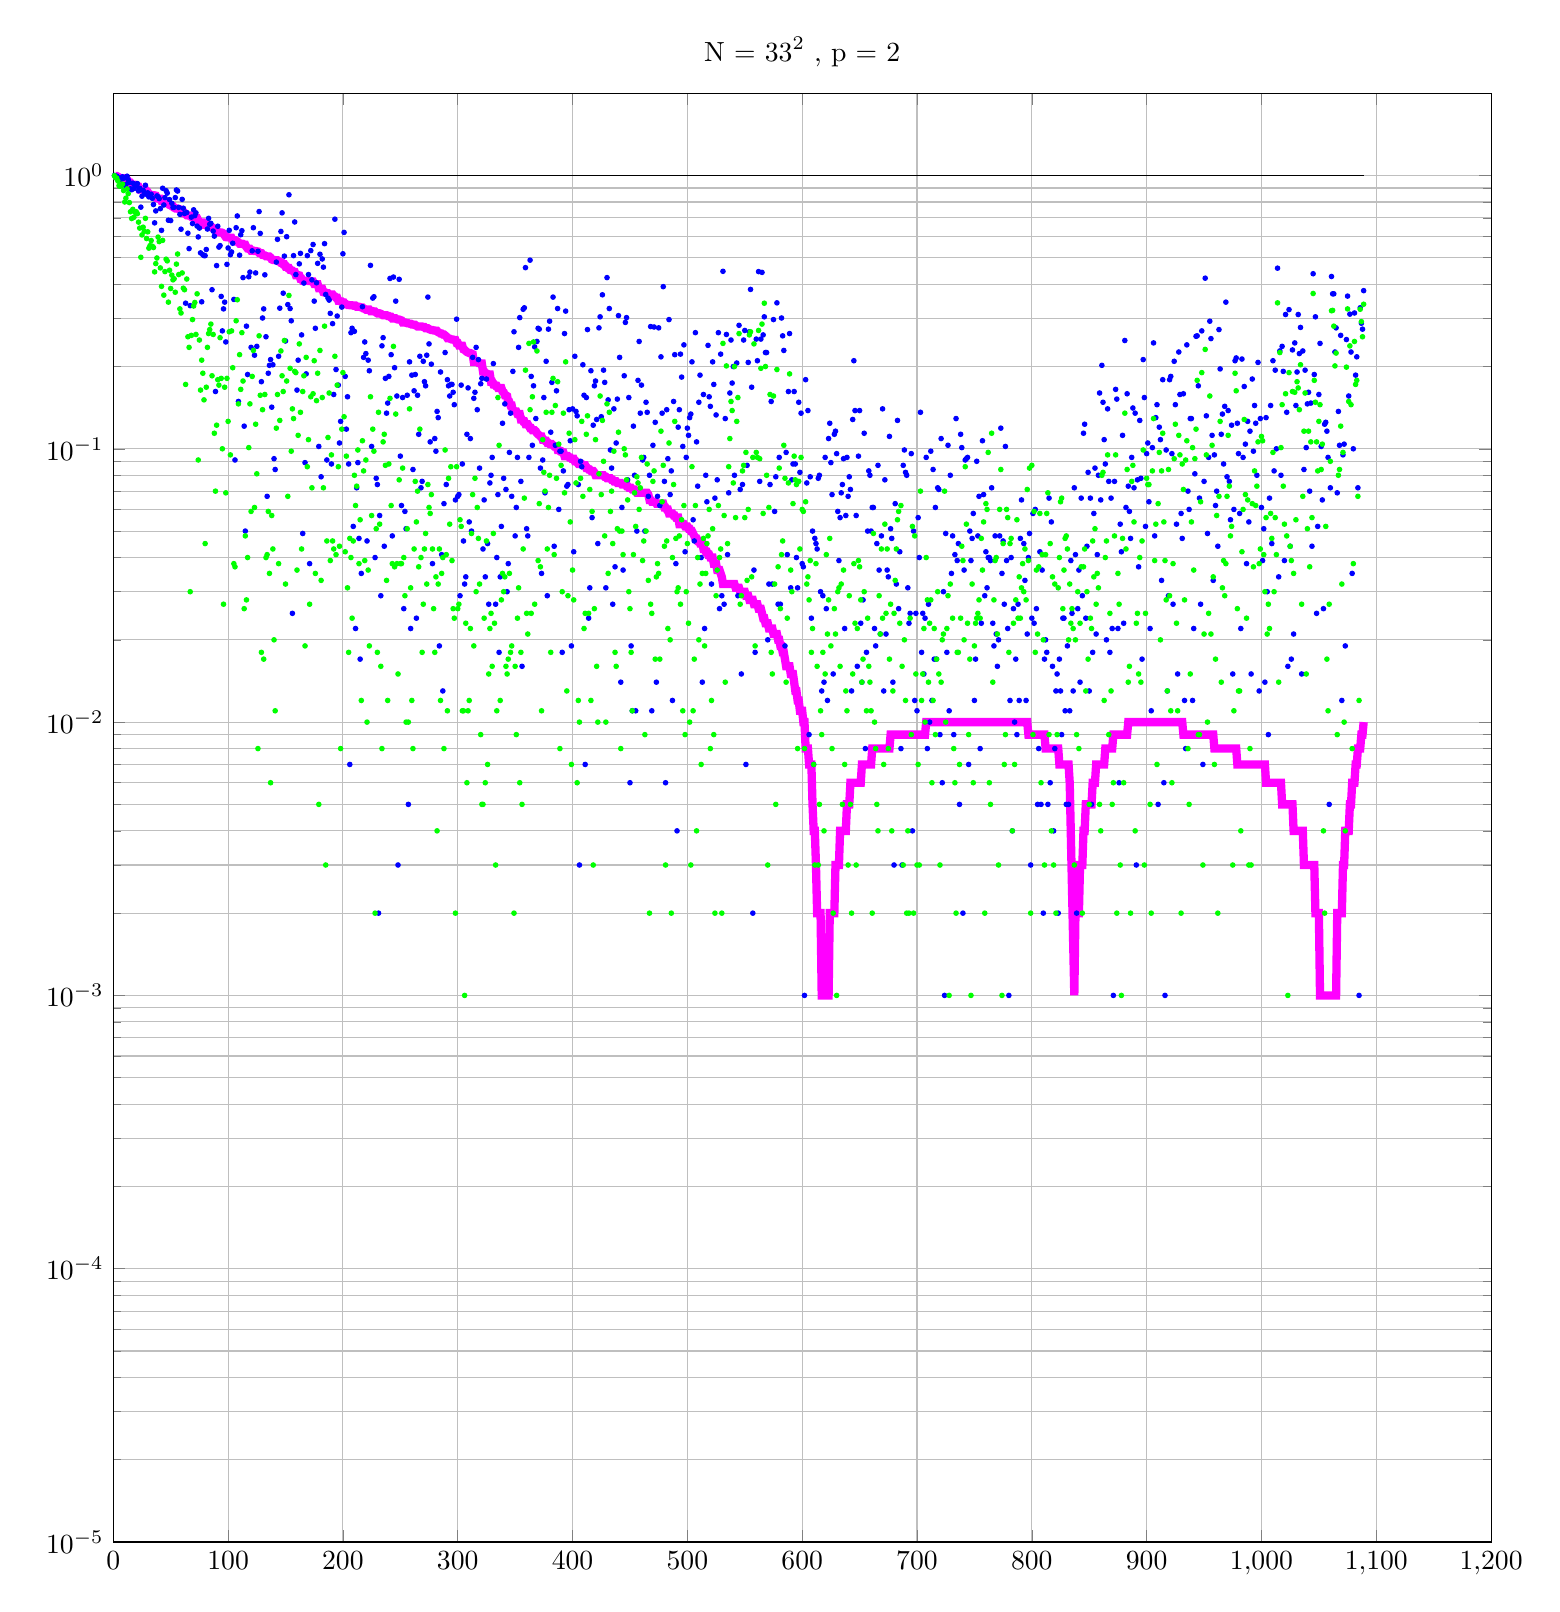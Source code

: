 % This file was created by matlab2tikz v0.3.3.
% Copyright (c) 2008--2013, Nico Schlmer <nico.schloemer@gmail.com>
% All rights reserved.
% 
% The latest updates can be retrieved from
%   http://www.mathworks.com/matlabcentral/fileexchange/22022-matlab2tikz
% where you can also make suggestions and rate matlab2tikz.
% 
% 
% 

% defining custom colors
\definecolor{mycolor1}{rgb}{1,0,1}

\begin{tikzpicture}

\begin{axis}[%
width=6.889in,
height=7.244in,
scale only axis,
xmin=0,
xmax=1200,
xmajorgrids,
ymode=log,
ymin=1e-05,
ymax=2,
yminorticks=true,
ymajorgrids,
yminorgrids,
title={$\text{N = 33}^\text{2}\text{ , p = 2}$}
]
\addplot [
color=black,
solid,
forget plot
]
table[row sep=crcr]{
1 1.0\\
2 1.0\\
3 1.0\\
4 1.0\\
5 1.0\\
6 1.0\\
7 1.0\\
8 1.0\\
9 1.0\\
10 1.0\\
11 1.0\\
12 1.0\\
13 1.0\\
14 1.0\\
15 1.0\\
16 1.0\\
17 1.0\\
18 1.0\\
19 1.0\\
20 1.0\\
21 1.0\\
22 1.0\\
23 1.0\\
24 1.0\\
25 1.0\\
26 1.0\\
27 1.0\\
28 1.0\\
29 1.0\\
30 1.0\\
31 1.0\\
32 1.0\\
33 1.0\\
34 1.0\\
35 1.0\\
36 1.0\\
37 1.0\\
38 1.0\\
39 1.0\\
40 1.0\\
41 1.0\\
42 1.0\\
43 1.0\\
44 1.0\\
45 1.0\\
46 1.0\\
47 1.0\\
48 1.0\\
49 1.0\\
50 1.0\\
51 1.0\\
52 1.0\\
53 1.0\\
54 1.0\\
55 1.0\\
56 1.0\\
57 1.0\\
58 1.0\\
59 1.0\\
60 1.0\\
61 1.0\\
62 1.0\\
63 1.0\\
64 1.0\\
65 1.0\\
66 1.0\\
67 1.0\\
68 1.0\\
69 1\\
70 1.0\\
71 1.0\\
72 1.0\\
73 1.0\\
74 1.0\\
75 1.0\\
76 1.0\\
77 1.0\\
78 1.0\\
79 1.0\\
80 1.0\\
81 1.0\\
82 1.0\\
83 1.0\\
84 1.0\\
85 1.0\\
86 1.0\\
87 1.0\\
88 1.0\\
89 1.0\\
90 1.0\\
91 1.0\\
92 1.0\\
93 1.0\\
94 1\\
95 1.0\\
96 1.0\\
97 1.0\\
98 1\\
99 1.0\\
100 1.0\\
101 1.0\\
102 1.0\\
103 1.0\\
104 1.0\\
105 1.0\\
106 1\\
107 1.0\\
108 1.0\\
109 1.0\\
110 1.0\\
111 1.0\\
112 1.0\\
113 1.0\\
114 1.0\\
115 1.0\\
116 1\\
117 1.0\\
118 1.0\\
119 1.0\\
120 1.0\\
121 1.0\\
122 1.0\\
123 1.0\\
124 1.0\\
125 1.0\\
126 1.0\\
127 1.0\\
128 1.0\\
129 1.0\\
130 1\\
131 1.0\\
132 1.0\\
133 1.0\\
134 1.0\\
135 1.0\\
136 1.0\\
137 1.0\\
138 1.0\\
139 1.0\\
140 1.0\\
141 1.0\\
142 1.0\\
143 1.0\\
144 1.0\\
145 1.0\\
146 1.0\\
147 1.0\\
148 1.0\\
149 1.0\\
150 1.0\\
151 1.0\\
152 1.0\\
153 1.0\\
154 1.0\\
155 1.0\\
156 1.0\\
157 1\\
158 1\\
159 1.0\\
160 1.0\\
161 1\\
162 1.0\\
163 1.0\\
164 1.0\\
165 1\\
166 1.0\\
167 1.0\\
168 1.0\\
169 1.0\\
170 1.0\\
171 1.0\\
172 1.0\\
173 1.0\\
174 1.0\\
175 1.0\\
176 1.0\\
177 1.0\\
178 1.0\\
179 1.0\\
180 1.0\\
181 1.0\\
182 1.0\\
183 1.0\\
184 1.0\\
185 1\\
186 1.0\\
187 1.0\\
188 1.0\\
189 1.0\\
190 1.0\\
191 1.0\\
192 1.0\\
193 1.0\\
194 1\\
195 1.0\\
196 1.0\\
197 1\\
198 1\\
199 1.0\\
200 1.0\\
201 1.0\\
202 1.0\\
203 1.0\\
204 1.0\\
205 1.0\\
206 1.0\\
207 1.0\\
208 1.0\\
209 1.0\\
210 1.0\\
211 1.0\\
212 1.0\\
213 1.0\\
214 1\\
215 1.0\\
216 1.0\\
217 1.0\\
218 1.0\\
219 1.0\\
220 1.0\\
221 1.0\\
222 1.0\\
223 1.0\\
224 1.0\\
225 1.0\\
226 1.0\\
227 1.0\\
228 1.0\\
229 1\\
230 1.0\\
231 1.0\\
232 1.0\\
233 1\\
234 1.0\\
235 1.0\\
236 1.0\\
237 1.0\\
238 1.0\\
239 1.0\\
240 1.0\\
241 1.0\\
242 1.0\\
243 1.0\\
244 1.0\\
245 1.0\\
246 1.0\\
247 1.0\\
248 1\\
249 1\\
250 1.0\\
251 1\\
252 1.0\\
253 1.0\\
254 1\\
255 1.0\\
256 1.0\\
257 1.0\\
258 1.0\\
259 1.0\\
260 1.0\\
261 1.0\\
262 1.0\\
263 1\\
264 1.0\\
265 1.0\\
266 1.0\\
267 1.0\\
268 1.0\\
269 1.0\\
270 1.0\\
271 1.0\\
272 1.0\\
273 1.0\\
274 1.0\\
275 1.0\\
276 1.0\\
277 1.0\\
278 1.0\\
279 1.0\\
280 1.0\\
281 1.0\\
282 1.0\\
283 1.0\\
284 1.0\\
285 1\\
286 1.0\\
287 1.0\\
288 1.0\\
289 1.0\\
290 1.0\\
291 1.0\\
292 1.0\\
293 1.0\\
294 1.0\\
295 1.0\\
296 1.0\\
297 1\\
298 1.0\\
299 1.0\\
300 1.0\\
301 1.0\\
302 1.0\\
303 1.0\\
304 1.0\\
305 1.0\\
306 1.0\\
307 1.0\\
308 1.0\\
309 1.0\\
310 1.0\\
311 1.0\\
312 1.0\\
313 1.0\\
314 1.0\\
315 1.0\\
316 1.0\\
317 1.0\\
318 1.0\\
319 1.0\\
320 1.0\\
321 1.0\\
322 1.0\\
323 1.0\\
324 1\\
325 1.0\\
326 1.0\\
327 1.0\\
328 1.0\\
329 1.0\\
330 1.0\\
331 1.0\\
332 1\\
333 1.0\\
334 1\\
335 1.0\\
336 1.0\\
337 1.0\\
338 1.0\\
339 1.0\\
340 1.0\\
341 1.0\\
342 1.0\\
343 1.0\\
344 1.0\\
345 1.0\\
346 1.0\\
347 1.0\\
348 1.0\\
349 1.0\\
350 1.0\\
351 1.0\\
352 1.0\\
353 1.0\\
354 1.0\\
355 1.0\\
356 1.0\\
357 1\\
358 1.0\\
359 1.0\\
360 1.0\\
361 1.0\\
362 1.0\\
363 1.0\\
364 1.0\\
365 1.0\\
366 1.0\\
367 1.0\\
368 1.0\\
369 1.0\\
370 1.0\\
371 1.0\\
372 1.0\\
373 1.0\\
374 1.0\\
375 1.0\\
376 1.0\\
377 1.0\\
378 1.0\\
379 1.0\\
380 1.0\\
381 1.0\\
382 1.0\\
383 1.0\\
384 1.0\\
385 1.0\\
386 1.0\\
387 1.0\\
388 1.0\\
389 1.0\\
390 1.0\\
391 1.0\\
392 1.0\\
393 1.0\\
394 1.0\\
395 1.0\\
396 1.0\\
397 1.0\\
398 1.0\\
399 1\\
400 1.0\\
401 1.0\\
402 1.0\\
403 1.0\\
404 1.0\\
405 1\\
406 1.0\\
407 1.0\\
408 1.0\\
409 1.0\\
410 1.0\\
411 1.0\\
412 1.0\\
413 1.0\\
414 1.0\\
415 1.0\\
416 1.0\\
417 1.0\\
418 1.0\\
419 1.0\\
420 1.0\\
421 1.0\\
422 1.0\\
423 1.0\\
424 1.0\\
425 1.0\\
426 1.0\\
427 1.0\\
428 1.0\\
429 1.0\\
430 1.0\\
431 1.0\\
432 1.0\\
433 1.0\\
434 1.0\\
435 1.0\\
436 1.0\\
437 1.0\\
438 1.0\\
439 1.0\\
440 1.0\\
441 1.0\\
442 1.0\\
443 1.0\\
444 1.0\\
445 1.0\\
446 1.0\\
447 1.0\\
448 1.0\\
449 1.0\\
450 1.0\\
451 1.0\\
452 1.0\\
453 1.0\\
454 1.0\\
455 1.0\\
456 1\\
457 1.0\\
458 1\\
459 1.0\\
460 1.0\\
461 1.0\\
462 1.0\\
463 1.0\\
464 1.0\\
465 1.0\\
466 1.0\\
467 1\\
468 1.0\\
469 1.0\\
470 1.0\\
471 1.0\\
472 1.0\\
473 1.0\\
474 1.0\\
475 1.0\\
476 1.0\\
477 1.0\\
478 1.0\\
479 1.0\\
480 1.0\\
481 1.0\\
482 1.0\\
483 1\\
484 1.0\\
485 1.0\\
486 1.0\\
487 1.0\\
488 1.0\\
489 1\\
490 1.0\\
491 1.0\\
492 1.0\\
493 1.0\\
494 1.0\\
495 1.0\\
496 1.0\\
497 1.0\\
498 1.0\\
499 1.0\\
500 1.0\\
501 1.0\\
502 1.0\\
503 1.0\\
504 1.0\\
505 1.0\\
506 1.0\\
507 1.0\\
508 1.0\\
509 1.0\\
510 1.0\\
511 1\\
512 1.0\\
513 1.0\\
514 1.0\\
515 1.0\\
516 1\\
517 1.0\\
518 1.0\\
519 1.0\\
520 1.0\\
521 1.0\\
522 1.0\\
523 1.0\\
524 1\\
525 1.0\\
526 1.0\\
527 1.0\\
528 1.0\\
529 1.0\\
530 1\\
531 1.0\\
532 1.0\\
533 1.0\\
534 1.0\\
535 1.0\\
536 1.0\\
537 1.0\\
538 1.0\\
539 1.0\\
540 1\\
541 1.0\\
542 1.0\\
543 1.0\\
544 1.0\\
545 1.0\\
546 1\\
547 1.0\\
548 1\\
549 1.0\\
550 1.0\\
551 1.0\\
552 1.0\\
553 1.0\\
554 1.0\\
555 1.0\\
556 1.0\\
557 1.0\\
558 1.0\\
559 1.0\\
560 1.0\\
561 1\\
562 1.0\\
563 1.0\\
564 1.0\\
565 1.0\\
566 1.0\\
567 1.0\\
568 1.0\\
569 1.0\\
570 1.0\\
571 1.0\\
572 1.0\\
573 1.0\\
574 1.0\\
575 1.0\\
576 1.0\\
577 1.0\\
578 1.0\\
579 1.0\\
580 1.0\\
581 1.0\\
582 1.0\\
583 1.0\\
584 1.0\\
585 1.0\\
586 1.0\\
587 1.0\\
588 1.0\\
589 1.0\\
590 1.0\\
591 1.0\\
592 1\\
593 1.0\\
594 1.0\\
595 1.0\\
596 1.0\\
597 1.0\\
598 1.0\\
599 1.0\\
600 1.0\\
601 1.0\\
602 1.0\\
603 1.0\\
604 1.0\\
605 1.0\\
606 1.0\\
607 1.0\\
608 1\\
609 1.0\\
610 1.0\\
611 1.0\\
612 1.0\\
613 1.0\\
614 1.0\\
615 1.0\\
616 1.0\\
617 1.0\\
618 1.0\\
619 1.0\\
620 1.0\\
621 1.0\\
622 1.0\\
623 1.0\\
624 1.0\\
625 1.0\\
626 1\\
627 1.0\\
628 1.0\\
629 1.0\\
630 1.0\\
631 1.0\\
632 1.0\\
633 1.0\\
634 1.0\\
635 1.0\\
636 1.0\\
637 1.0\\
638 1.0\\
639 1.0\\
640 1.0\\
641 1.0\\
642 1.0\\
643 1.0\\
644 1.0\\
645 1.0\\
646 1.0\\
647 1.0\\
648 1.0\\
649 1.0\\
650 1\\
651 1.0\\
652 1.0\\
653 1.0\\
654 1.0\\
655 1.0\\
656 1.0\\
657 1.0\\
658 1.0\\
659 1.0\\
660 1.0\\
661 1.0\\
662 1.0\\
663 1.0\\
664 1.0\\
665 1.0\\
666 1.0\\
667 1.0\\
668 1.0\\
669 1\\
670 1.0\\
671 1\\
672 1.0\\
673 1.0\\
674 1.0\\
675 1.0\\
676 1.0\\
677 1.0\\
678 1.0\\
679 1.0\\
680 1.0\\
681 1.0\\
682 1\\
683 1.0\\
684 1.0\\
685 1.0\\
686 1.0\\
687 1.0\\
688 1.0\\
689 1.0\\
690 1.0\\
691 1.0\\
692 1.0\\
693 1.0\\
694 1.0\\
695 1\\
696 1.0\\
697 1.0\\
698 1.0\\
699 1.0\\
700 1\\
701 1.0\\
702 1.0\\
703 1.0\\
704 1.0\\
705 1\\
706 1.0\\
707 1.0\\
708 1.0\\
709 1.0\\
710 1.0\\
711 1.0\\
712 1\\
713 1.0\\
714 1.0\\
715 1.0\\
716 1.0\\
717 1.0\\
718 1.0\\
719 1.0\\
720 1.0\\
721 1.0\\
722 1.0\\
723 1.0\\
724 1.0\\
725 1.0\\
726 1.0\\
727 1.0\\
728 1.0\\
729 1.0\\
730 1.0\\
731 1.0\\
732 1.0\\
733 1.0\\
734 1.0\\
735 1\\
736 1.0\\
737 1.0\\
738 1.0\\
739 1.0\\
740 1.0\\
741 1.0\\
742 1\\
743 1.0\\
744 1.0\\
745 1.0\\
746 1.0\\
747 1.0\\
748 1.0\\
749 1.0\\
750 1.0\\
751 1.0\\
752 1\\
753 1.0\\
754 1.0\\
755 1\\
756 1\\
757 1.0\\
758 1\\
759 1.0\\
760 1.0\\
761 1.0\\
762 1.0\\
763 1.0\\
764 1.0\\
765 1.0\\
766 1.0\\
767 1.0\\
768 1.0\\
769 1.0\\
770 1.0\\
771 1.0\\
772 1.0\\
773 1.0\\
774 1.0\\
775 1.0\\
776 1\\
777 1.0\\
778 1.0\\
779 1.0\\
780 1.0\\
781 1.0\\
782 1.0\\
783 1.0\\
784 1.0\\
785 1.0\\
786 1.0\\
787 1.0\\
788 1.0\\
789 1.0\\
790 1.0\\
791 1.0\\
792 1.0\\
793 1\\
794 1.0\\
795 1.0\\
796 1.0\\
797 1.0\\
798 1.0\\
799 1.0\\
800 1.0\\
801 1.0\\
802 1.0\\
803 1.0\\
804 1.0\\
805 1.0\\
806 1.0\\
807 1.0\\
808 1.0\\
809 1.0\\
810 1.0\\
811 1.0\\
812 1.0\\
813 1.0\\
814 1\\
815 1.0\\
816 1.0\\
817 1.0\\
818 1.0\\
819 1.0\\
820 1\\
821 1.0\\
822 1.0\\
823 1.0\\
824 1.0\\
825 1.0\\
826 1.0\\
827 1.0\\
828 1.0\\
829 1.0\\
830 1.0\\
831 1.0\\
832 1.0\\
833 1.0\\
834 1.0\\
835 1.0\\
836 1.0\\
837 1.0\\
838 1.0\\
839 1.0\\
840 1.0\\
841 1.0\\
842 1.0\\
843 1.0\\
844 1.0\\
845 1.0\\
846 1.0\\
847 1.0\\
848 1.0\\
849 1.0\\
850 1.0\\
851 1\\
852 1.0\\
853 1.0\\
854 1.0\\
855 1.0\\
856 1.0\\
857 1.0\\
858 1.0\\
859 1\\
860 1.0\\
861 1.0\\
862 1.0\\
863 1.0\\
864 1.0\\
865 1.0\\
866 1.0\\
867 1.0\\
868 1.0\\
869 1.0\\
870 1.0\\
871 1.0\\
872 1.0\\
873 1.0\\
874 1.0\\
875 1.0\\
876 1.0\\
877 1.0\\
878 1.0\\
879 1.0\\
880 1.0\\
881 1.0\\
882 1.0\\
883 1.0\\
884 1.0\\
885 1.0\\
886 1.0\\
887 1.0\\
888 1.0\\
889 1.0\\
890 1.0\\
891 1.0\\
892 1.0\\
893 1.0\\
894 1.0\\
895 1.0\\
896 1.0\\
897 1.0\\
898 1.0\\
899 1.0\\
900 1\\
901 1.0\\
902 1.0\\
903 1.0\\
904 1.0\\
905 1.0\\
906 1.0\\
907 1\\
908 1.0\\
909 1.0\\
910 1.0\\
911 1.0\\
912 1.0\\
913 1.0\\
914 1.0\\
915 1.0\\
916 1.0\\
917 1\\
918 1.0\\
919 1.0\\
920 1.0\\
921 1\\
922 1.0\\
923 1.0\\
924 1.0\\
925 1.0\\
926 1.0\\
927 1.0\\
928 1.0\\
929 1.0\\
930 1.0\\
931 1\\
932 1.0\\
933 1.0\\
934 1.0\\
935 1.0\\
936 1.0\\
937 1.0\\
938 1.0\\
939 1.0\\
940 1.0\\
941 1.0\\
942 1.0\\
943 1.0\\
944 1.0\\
945 1.0\\
946 1.0\\
947 1.0\\
948 1.0\\
949 1\\
950 1.0\\
951 1.0\\
952 1.0\\
953 1.0\\
954 1\\
955 1.0\\
956 1.0\\
957 1.0\\
958 1.0\\
959 1.0\\
960 1.0\\
961 1.0\\
962 1.0\\
963 1.0\\
964 1.0\\
965 1.0\\
966 1.0\\
967 1.0\\
968 1.0\\
969 1.0\\
970 1.0\\
971 1.0\\
972 1.0\\
973 1.0\\
974 1.0\\
975 1.0\\
976 1.0\\
977 1.0\\
978 1.0\\
979 1.0\\
980 1.0\\
981 1.0\\
982 1.0\\
983 1.0\\
984 1.0\\
985 1.0\\
986 1.0\\
987 1.0\\
988 1.0\\
989 1.0\\
990 1.0\\
991 1.0\\
992 1.0\\
993 1\\
994 1.0\\
995 1.0\\
996 1\\
997 1.0\\
998 1.0\\
999 1.0\\
1000 1.0\\
1001 1.0\\
1002 1.0\\
1003 1.0\\
1004 1.0\\
1005 1.0\\
1006 1.0\\
1007 1.0\\
1008 1.0\\
1009 1.0\\
1010 1.0\\
1011 1.0\\
1012 1.0\\
1013 1.0\\
1014 1\\
1015 1.0\\
1016 1.0\\
1017 1.0\\
1018 1.0\\
1019 1.0\\
1020 1.0\\
1021 1.0\\
1022 1.0\\
1023 1.0\\
1024 1.0\\
1025 1.0\\
1026 1.0\\
1027 1.0\\
1028 1.0\\
1029 1.0\\
1030 1.0\\
1031 1\\
1032 1.0\\
1033 1.0\\
1034 1.0\\
1035 1.0\\
1036 1.0\\
1037 1.0\\
1038 1.0\\
1039 1.0\\
1040 1\\
1041 1.0\\
1042 1.0\\
1043 1.0\\
1044 1.0\\
1045 1.0\\
1046 1.0\\
1047 1.0\\
1048 1.0\\
1049 1.0\\
1050 1.0\\
1051 1.0\\
1052 1.0\\
1053 1.0\\
1054 1.0\\
1055 1.0\\
1056 1.0\\
1057 1.0\\
1058 1.0\\
1059 1.0\\
1060 1.0\\
1061 1.0\\
1062 1.0\\
1063 1.0\\
1064 1.0\\
1065 1.0\\
1066 1.0\\
1067 1\\
1068 1.0\\
1069 1.0\\
1070 1.0\\
1071 1.0\\
1072 1.0\\
1073 1.0\\
1074 1.0\\
1075 1.0\\
1076 1.0\\
1077 1.0\\
1078 1.0\\
1079 1.0\\
1080 1.0\\
1081 1.0\\
1082 1.0\\
1083 1.0\\
1084 1.0\\
1085 1.0\\
1086 1.0\\
1087 1.0\\
1088 1.0\\
1089 1.0\\
};
\addplot [
color=blue,
mark size=0.8pt,
only marks,
mark=*,
mark options={solid},
forget plot
]
table[row sep=crcr]{
1 1.0\\
2 0.996\\
3 0.993\\
4 0.984\\
5 0.972\\
6 0.97\\
7 0.972\\
8 0.989\\
9 0.977\\
10 0.922\\
11 0.927\\
12 0.994\\
13 0.965\\
14 0.943\\
15 0.894\\
16 0.887\\
17 0.937\\
18 0.896\\
19 0.928\\
20 0.917\\
21 0.934\\
22 0.879\\
23 0.898\\
24 0.766\\
25 0.84\\
26 0.883\\
27 0.867\\
28 0.921\\
29 0.853\\
30 0.864\\
31 0.835\\
32 0.847\\
33 0.854\\
34 0.825\\
35 0.783\\
36 0.671\\
37 0.742\\
38 0.842\\
39 0.836\\
40 0.823\\
41 0.756\\
42 0.63\\
43 0.898\\
44 0.78\\
45 0.83\\
46 0.88\\
47 0.862\\
48 0.686\\
49 0.816\\
50 0.684\\
51 0.791\\
52 0.764\\
53 0.765\\
54 0.83\\
55 0.885\\
56 0.877\\
57 0.764\\
58 0.721\\
59 0.636\\
60 0.818\\
61 0.759\\
62 0.726\\
63 0.341\\
64 0.732\\
65 0.615\\
66 0.54\\
67 0.334\\
68 0.704\\
69 0.667\\
70 0.749\\
71 0.713\\
72 0.73\\
73 0.653\\
74 0.596\\
75 0.642\\
76 0.521\\
77 0.345\\
78 0.513\\
79 0.509\\
80 0.509\\
81 0.536\\
82 0.637\\
83 0.697\\
84 0.663\\
85 0.668\\
86 0.382\\
87 0.626\\
88 0.6\\
89 0.162\\
90 0.468\\
91 0.652\\
92 0.547\\
93 0.554\\
94 0.361\\
95 0.27\\
96 0.325\\
97 0.344\\
98 0.246\\
99 0.473\\
100 0.543\\
101 0.63\\
102 0.513\\
103 0.525\\
104 0.565\\
105 0.352\\
106 0.091\\
107 0.644\\
108 0.711\\
109 0.149\\
110 0.511\\
111 0.607\\
112 0.628\\
113 0.423\\
114 0.121\\
115 0.05\\
116 0.281\\
117 0.187\\
118 0.426\\
119 0.443\\
120 0.235\\
121 0.53\\
122 0.644\\
123 0.22\\
124 0.44\\
125 0.237\\
126 0.528\\
127 0.738\\
128 0.614\\
129 0.176\\
130 0.301\\
131 0.325\\
132 0.433\\
133 0.257\\
134 0.067\\
135 0.189\\
136 0.202\\
137 0.212\\
138 0.142\\
139 0.203\\
140 0.092\\
141 0.084\\
142 0.482\\
143 0.584\\
144 0.218\\
145 0.327\\
146 0.624\\
147 0.73\\
148 0.371\\
149 0.507\\
150 0.248\\
151 0.597\\
152 0.337\\
153 0.85\\
154 0.326\\
155 0.294\\
156 0.025\\
157 0.509\\
158 0.676\\
159 0.434\\
160 0.164\\
161 0.211\\
162 0.475\\
163 0.519\\
164 0.261\\
165 0.049\\
166 0.404\\
167 0.089\\
168 0.188\\
169 0.509\\
170 0.434\\
171 0.038\\
172 0.531\\
173 0.415\\
174 0.559\\
175 0.347\\
176 0.276\\
177 0.405\\
178 0.477\\
179 0.102\\
180 0.515\\
181 0.079\\
182 0.495\\
183 0.462\\
184 0.563\\
185 0.367\\
186 0.091\\
187 0.356\\
188 0.35\\
189 0.313\\
190 0.088\\
191 0.287\\
192 0.158\\
193 0.692\\
194 0.195\\
195 0.306\\
196 0.171\\
197 0.105\\
198 0.126\\
199 0.33\\
200 0.517\\
201 0.619\\
202 0.184\\
203 0.118\\
204 0.155\\
205 0.088\\
206 0.007\\
207 0.266\\
208 0.276\\
209 0.052\\
210 0.269\\
211 0.022\\
212 0.072\\
213 0.089\\
214 0.047\\
215 0.017\\
216 0.035\\
217 0.331\\
218 0.216\\
219 0.246\\
220 0.223\\
221 0.046\\
222 0.211\\
223 0.193\\
224 0.469\\
225 0.102\\
226 0.356\\
227 0.36\\
228 0.04\\
229 0.078\\
230 0.074\\
231 0.002\\
232 0.057\\
233 0.029\\
234 0.238\\
235 0.255\\
236 0.044\\
237 0.181\\
238 0.135\\
239 0.147\\
240 0.184\\
241 0.42\\
242 0.221\\
243 0.048\\
244 0.425\\
245 0.198\\
246 0.347\\
247 0.156\\
248 0.003\\
249 0.417\\
250 0.094\\
251 0.062\\
252 0.154\\
253 0.026\\
254 0.059\\
255 0.051\\
256 0.157\\
257 0.005\\
258 0.208\\
259 0.022\\
260 0.186\\
261 0.084\\
262 0.163\\
263 0.187\\
264 0.024\\
265 0.157\\
266 0.113\\
267 0.218\\
268 0.072\\
269 0.076\\
270 0.209\\
271 0.176\\
272 0.17\\
273 0.22\\
274 0.359\\
275 0.242\\
276 0.106\\
277 0.204\\
278 0.038\\
279 0.0\\
280 0.109\\
281 0.098\\
282 0.137\\
283 0.13\\
284 0.019\\
285 0.191\\
286 0.041\\
287 0.013\\
288 0.063\\
289 0.225\\
290 0.074\\
291 0.179\\
292 0.17\\
293 0.156\\
294 0.172\\
295 0.172\\
296 0.161\\
297 0.145\\
298 0.065\\
299 0.298\\
300 0.067\\
301 0.068\\
302 0.029\\
303 0.171\\
304 0.088\\
305 0.046\\
306 0.032\\
307 0.034\\
308 0.113\\
309 0.167\\
310 0.054\\
311 0.109\\
312 0.05\\
313 0.216\\
314 0.153\\
315 0.161\\
316 0.235\\
317 0.139\\
318 0.212\\
319 0.085\\
320 0.173\\
321 0.181\\
322 0.043\\
323 0.065\\
324 0.034\\
325 0.18\\
326 0.045\\
327 0.027\\
328 0.075\\
329 0.08\\
330 0.093\\
331 0.205\\
332 0.0\\
333 0.027\\
334 0.04\\
335 0.068\\
336 0.018\\
337 0.034\\
338 0.052\\
339 0.124\\
340 0.078\\
341 0.146\\
342 0.071\\
343 0.03\\
344 0.038\\
345 0.097\\
346 0.135\\
347 0.067\\
348 0.192\\
349 0.268\\
350 0.048\\
351 0.061\\
352 0.093\\
353 0.235\\
354 0.302\\
355 0.076\\
356 0.016\\
357 0.324\\
358 0.328\\
359 0.46\\
360 0.051\\
361 0.048\\
362 0.093\\
363 0.49\\
364 0.184\\
365 0.103\\
366 0.17\\
367 0.236\\
368 0.129\\
369 0.247\\
370 0.276\\
371 0.274\\
372 0.085\\
373 0.035\\
374 0.091\\
375 0.154\\
376 0.069\\
377 0.209\\
378 0.029\\
379 0.274\\
380 0.293\\
381 0.115\\
382 0.175\\
383 0.359\\
384 0.044\\
385 0.103\\
386 0.163\\
387 0.326\\
388 0.06\\
389 0.098\\
390 0.098\\
391 0.018\\
392 0.083\\
393 0.264\\
394 0.319\\
395 0.073\\
396 0.074\\
397 0.139\\
398 0.107\\
399 0.019\\
400 0.14\\
401 0.042\\
402 0.218\\
403 0.137\\
404 0.132\\
405 0.074\\
406 0.003\\
407 0.09\\
408 0.086\\
409 0.203\\
410 0.157\\
411 0.007\\
412 0.154\\
413 0.273\\
414 0.024\\
415 0.031\\
416 0.193\\
417 0.056\\
418 0.122\\
419 0.17\\
420 0.177\\
421 0.128\\
422 0.045\\
423 0.277\\
424 0.304\\
425 0.131\\
426 0.366\\
427 0.194\\
428 0.175\\
429 0.031\\
430 0.423\\
431 0.151\\
432 0.326\\
433 0.099\\
434 0.085\\
435 0.027\\
436 0.14\\
437 0.037\\
438 0.105\\
439 0.152\\
440 0.307\\
441 0.216\\
442 0.014\\
443 0.061\\
444 0.036\\
445 0.185\\
446 0.29\\
447 0.302\\
448 0.077\\
449 0.154\\
450 0.006\\
451 0.019\\
452 0.011\\
453 0.121\\
454 0.08\\
455 0.011\\
456 0.05\\
457 0.178\\
458 0.247\\
459 0.135\\
460 0.171\\
461 0.091\\
462 0.093\\
463 0.05\\
464 0.148\\
465 0.136\\
466 0.067\\
467 0.08\\
468 0.28\\
469 0.011\\
470 0.103\\
471 0.279\\
472 0.125\\
473 0.014\\
474 0.067\\
475 0.277\\
476 0.062\\
477 0.217\\
478 0.135\\
479 0.392\\
480 0.076\\
481 0.006\\
482 0.139\\
483 0.092\\
484 0.297\\
485 0.068\\
486 0.083\\
487 0.012\\
488 0.149\\
489 0.221\\
490 0.038\\
491 0.004\\
492 0.12\\
493 0.139\\
494 0.222\\
495 0.183\\
496 0.102\\
497 0.24\\
498 0.042\\
499 0.093\\
500 0.119\\
501 0.112\\
502 0.13\\
503 0.134\\
504 0.208\\
505 0.055\\
506 0.046\\
507 0.266\\
508 0.106\\
509 0.073\\
510 0.148\\
511 0.186\\
512 0.04\\
513 0.014\\
514 0.158\\
515 0.022\\
516 0.08\\
517 0.064\\
518 0.239\\
519 0.155\\
520 0.143\\
521 0.032\\
522 0.208\\
523 0.172\\
524 0.066\\
525 0.133\\
526 0.077\\
527 0.266\\
528 0.026\\
529 0.222\\
530 0.029\\
531 0.446\\
532 0.027\\
533 0.129\\
534 0.262\\
535 0.041\\
536 0.069\\
537 0.16\\
538 0.25\\
539 0.174\\
540 0.2\\
541 0.08\\
542 0.0\\
543 0.206\\
544 0.029\\
545 0.283\\
546 0.071\\
547 0.015\\
548 0.074\\
549 0.25\\
550 0.271\\
551 0.007\\
552 0.087\\
553 0.207\\
554 0.268\\
555 0.383\\
556 0.168\\
557 0.002\\
558 0.036\\
559 0.018\\
560 0.252\\
561 0.21\\
562 0.445\\
563 0.076\\
564 0.252\\
565 0.442\\
566 0.261\\
567 0.304\\
568 0.225\\
569 0.225\\
570 0.02\\
571 0.032\\
572 0.074\\
573 0.149\\
574 0.032\\
575 0.297\\
576 0.059\\
577 0.079\\
578 0.342\\
579 0.027\\
580 0.093\\
581 0.027\\
582 0.301\\
583 0.259\\
584 0.229\\
585 0.019\\
586 0.097\\
587 0.041\\
588 0.162\\
589 0.264\\
590 0.031\\
591 0.077\\
592 0.088\\
593 0.162\\
594 0.088\\
595 0.04\\
596 0.031\\
597 0.148\\
598 0.082\\
599 0.135\\
600 0.038\\
601 0.037\\
602 0.001\\
603 0.179\\
604 0.075\\
605 0.138\\
606 0.009\\
607 0.079\\
608 0.024\\
609 0.05\\
610 0.007\\
611 0.047\\
612 0.045\\
613 0.043\\
614 0.078\\
615 0.08\\
616 0.03\\
617 0.013\\
618 0.029\\
619 0.014\\
620 0.093\\
621 0.026\\
622 0.012\\
623 0.109\\
624 0.124\\
625 0.089\\
626 0.068\\
627 0.015\\
628 0.113\\
629 0.116\\
630 0.096\\
631 0.059\\
632 0.039\\
633 0.056\\
634 0.069\\
635 0.074\\
636 0.092\\
637 0.022\\
638 0.057\\
639 0.093\\
640 0.067\\
641 0.079\\
642 0.071\\
643 0.013\\
644 0.128\\
645 0.21\\
646 0.138\\
647 0.057\\
648 0.016\\
649 0.094\\
650 0.138\\
651 0.023\\
652 0.014\\
653 0.028\\
654 0.114\\
655 0.008\\
656 0.018\\
657 0.05\\
658 0.083\\
659 0.08\\
660 0.05\\
661 0.061\\
662 0.061\\
663 0.022\\
664 0.019\\
665 0.045\\
666 0.087\\
667 0.036\\
668 0.021\\
669 0.048\\
670 0.14\\
671 0.013\\
672 0.077\\
673 0.021\\
674 0.036\\
675 0.034\\
676 0.111\\
677 0.051\\
678 0.047\\
679 0.014\\
680 0.003\\
681 0.063\\
682 0.032\\
683 0.127\\
684 0.026\\
685 0.042\\
686 0.008\\
687 0.003\\
688 0.087\\
689 0.099\\
690 0.082\\
691 0.08\\
692 0.031\\
693 0.023\\
694 0.025\\
695 0.096\\
696 0.004\\
697 0.05\\
698 0.012\\
699 0.025\\
700 0.011\\
701 0.056\\
702 0.04\\
703 0.136\\
704 0.018\\
705 0.025\\
706 0.015\\
707 0.024\\
708 0.093\\
709 0.008\\
710 0.027\\
711 0.01\\
712 0.098\\
713 0.012\\
714 0.084\\
715 0.017\\
716 0.061\\
717 0.017\\
718 0.072\\
719 0.071\\
720 0.009\\
721 0.109\\
722 0.006\\
723 0.03\\
724 0.001\\
725 0.049\\
726 0.018\\
727 0.103\\
728 0.011\\
729 0.08\\
730 0.035\\
731 0.048\\
732 0.009\\
733 0.041\\
734 0.129\\
735 0.039\\
736 0.045\\
737 0.005\\
738 0.113\\
739 0.101\\
740 0.002\\
741 0.036\\
742 0.091\\
743 0.092\\
744 0.093\\
745 0.007\\
746 0.05\\
747 0.039\\
748 0.047\\
749 0.058\\
750 0.012\\
751 0.017\\
752 0.09\\
753 0.048\\
754 0.067\\
755 0.008\\
756 0.023\\
757 0.107\\
758 0.068\\
759 0.029\\
760 0.042\\
761 0.031\\
762 0.04\\
763 0.04\\
764 0.039\\
765 0.072\\
766 0.023\\
767 0.019\\
768 0.048\\
769 0.021\\
770 0.016\\
771 0.02\\
772 0.048\\
773 0.119\\
774 0.035\\
775 0.046\\
776 0.027\\
777 0.102\\
778 0.039\\
779 0.022\\
780 0.001\\
781 0.012\\
782 0.04\\
783 0.004\\
784 0.026\\
785 0.01\\
786 0.017\\
787 0.009\\
788 0.027\\
789 0.012\\
790 0.047\\
791 0.065\\
792 0.0\\
793 0.045\\
794 0.033\\
795 0.012\\
796 0.021\\
797 0.04\\
798 0.049\\
799 0.003\\
800 0.024\\
801 0.058\\
802 0.023\\
803 0.06\\
804 0.026\\
805 0.005\\
806 0.008\\
807 0.042\\
808 0.005\\
809 0.036\\
810 0.002\\
811 0.017\\
812 0.02\\
813 0.018\\
814 0.005\\
815 0.066\\
816 0.006\\
817 0.054\\
818 0.016\\
819 0.004\\
820 0.008\\
821 0.013\\
822 0.015\\
823 0.002\\
824 0.017\\
825 0.013\\
826 0.009\\
827 0.024\\
828 0.024\\
829 0.011\\
830 0.005\\
831 0.019\\
832 0.005\\
833 0.011\\
834 0.039\\
835 0.025\\
836 0.013\\
837 0.072\\
838 0.041\\
839 0.002\\
840 0.026\\
841 0.036\\
842 0.014\\
843 0.066\\
844 0.029\\
845 0.114\\
846 0.123\\
847 0.024\\
848 0.044\\
849 0.082\\
850 0.013\\
851 0.066\\
852 0.005\\
853 0.018\\
854 0.058\\
855 0.085\\
856 0.021\\
857 0.041\\
858 0.08\\
859 0.16\\
860 0.065\\
861 0.202\\
862 0.148\\
863 0.108\\
864 0.088\\
865 0.02\\
866 0.14\\
867 0.076\\
868 0.018\\
869 0.066\\
870 0.022\\
871 0.001\\
872 0.076\\
873 0.165\\
874 0.152\\
875 0.022\\
876 0.006\\
877 0.053\\
878 0.042\\
879 0.112\\
880 0.023\\
881 0.249\\
882 0.061\\
883 0.159\\
884 0.073\\
885 0.059\\
886 0.047\\
887 0.093\\
888 0.141\\
889 0.072\\
890 0.135\\
891 0.003\\
892 0.077\\
893 0.037\\
894 0.127\\
895 0.078\\
896 0.017\\
897 0.212\\
898 0.154\\
899 0.052\\
900 0.096\\
901 0.105\\
902 0.064\\
903 0.022\\
904 0.011\\
905 0.101\\
906 0.244\\
907 0.048\\
908 0.13\\
909 0.145\\
910 0.005\\
911 0.12\\
912 0.108\\
913 0.033\\
914 0.179\\
915 0.006\\
916 0.001\\
917 0.099\\
918 0.013\\
919 0.029\\
920 0.179\\
921 0.184\\
922 0.096\\
923 0.027\\
924 0.209\\
925 0.145\\
926 0.053\\
927 0.015\\
928 0.226\\
929 0.158\\
930 0.058\\
931 0.047\\
932 0.159\\
933 0.012\\
934 0.008\\
935 0.24\\
936 0.07\\
937 0.06\\
938 0.129\\
939 0.129\\
940 0.012\\
941 0.022\\
942 0.081\\
943 0.258\\
944 0.259\\
945 0.17\\
946 0.066\\
947 0.027\\
948 0.27\\
949 0.007\\
950 0.076\\
951 0.421\\
952 0.132\\
953 0.049\\
954 0.093\\
955 0.293\\
956 0.253\\
957 0.112\\
958 0.033\\
959 0.095\\
960 0.062\\
961 0.07\\
962 0.044\\
963 0.273\\
964 0.196\\
965 0.113\\
966 0.134\\
967 0.088\\
968 0.143\\
969 0.344\\
970 0.079\\
971 0.138\\
972 0.076\\
973 0.055\\
974 0.122\\
975 0.015\\
976 0.06\\
977 0.21\\
978 0.215\\
979 0.124\\
980 0.096\\
981 0.058\\
982 0.022\\
983 0.213\\
984 0.093\\
985 0.169\\
986 0.104\\
987 0.038\\
988 0.126\\
989 0.054\\
990 0.116\\
991 0.015\\
992 0.18\\
993 0.098\\
994 0.144\\
995 0.124\\
996 0.08\\
997 0.207\\
998 0.013\\
999 0.129\\
1000 0.061\\
1001 0.039\\
1002 0.051\\
1003 0.014\\
1004 0.13\\
1005 0.03\\
1006 0.009\\
1007 0.066\\
1008 0.144\\
1009 0.045\\
1010 0.21\\
1011 0.083\\
1012 0.194\\
1013 0.1\\
1014 0.458\\
1015 0.034\\
1016 0.228\\
1017 0.08\\
1018 0.237\\
1019 0.192\\
1020 0.039\\
1021 0.31\\
1022 0.136\\
1023 0.016\\
1024 0.323\\
1025 0.044\\
1026 0.017\\
1027 0.23\\
1028 0.021\\
1029 0.244\\
1030 0.144\\
1031 0.191\\
1032 0.31\\
1033 0.223\\
1034 0.278\\
1035 0.015\\
1036 0.228\\
1037 0.084\\
1038 0.194\\
1039 0.101\\
1040 0.146\\
1041 0.161\\
1042 0.07\\
1043 0.147\\
1044 0.044\\
1045 0.437\\
1046 0.187\\
1047 0.304\\
1048 0.025\\
1049 0.052\\
1050 0.158\\
1051 0.243\\
1052 0.102\\
1053 0.065\\
1054 0.026\\
1055 0.123\\
1056 0.125\\
1057 0.116\\
1058 0.093\\
1059 0.005\\
1060 0.072\\
1061 0.427\\
1062 0.369\\
1063 0.369\\
1064 0.226\\
1065 0.277\\
1066 0.069\\
1067 0.137\\
1068 0.103\\
1069 0.26\\
1070 0.012\\
1071 0.095\\
1072 0.104\\
1073 0.019\\
1074 0.251\\
1075 0.362\\
1076 0.156\\
1077 0.311\\
1078 0.226\\
1079 0.035\\
1080 0.1\\
1081 0.314\\
1082 0.186\\
1083 0.217\\
1084 0.072\\
1085 0.001\\
1086 0.328\\
1087 0.288\\
1088 0.274\\
1089 0.379\\
};
\addplot [
color=mycolor1,
solid,
line width=3.0pt,
forget plot
]
table[row sep=crcr]{
1 0.999\\
2 0.995\\
3 0.995\\
4 0.99\\
5 0.98\\
6 0.98\\
7 0.976\\
8 0.976\\
9 0.962\\
10 0.957\\
11 0.957\\
12 0.954\\
13 0.954\\
14 0.94\\
15 0.94\\
16 0.926\\
17 0.925\\
18 0.924\\
19 0.924\\
20 0.918\\
21 0.909\\
22 0.909\\
23 0.888\\
24 0.888\\
25 0.888\\
26 0.887\\
27 0.887\\
28 0.886\\
29 0.87\\
30 0.87\\
31 0.858\\
32 0.851\\
33 0.849\\
34 0.848\\
35 0.846\\
36 0.846\\
37 0.844\\
38 0.825\\
39 0.824\\
40 0.822\\
41 0.822\\
42 0.806\\
43 0.806\\
44 0.806\\
45 0.801\\
46 0.801\\
47 0.798\\
48 0.786\\
49 0.78\\
50 0.778\\
51 0.772\\
52 0.772\\
53 0.762\\
54 0.758\\
55 0.758\\
56 0.756\\
57 0.754\\
58 0.752\\
59 0.745\\
60 0.745\\
61 0.73\\
62 0.73\\
63 0.722\\
64 0.715\\
65 0.714\\
66 0.714\\
67 0.714\\
68 0.706\\
69 0.705\\
70 0.699\\
71 0.699\\
72 0.698\\
73 0.698\\
74 0.685\\
75 0.676\\
76 0.673\\
77 0.673\\
78 0.673\\
79 0.661\\
80 0.661\\
81 0.661\\
82 0.654\\
83 0.654\\
84 0.648\\
85 0.648\\
86 0.647\\
87 0.641\\
88 0.638\\
89 0.631\\
90 0.631\\
91 0.62\\
92 0.62\\
93 0.619\\
94 0.619\\
95 0.617\\
96 0.613\\
97 0.603\\
98 0.595\\
99 0.594\\
100 0.594\\
101 0.593\\
102 0.592\\
103 0.592\\
104 0.581\\
105 0.581\\
106 0.58\\
107 0.574\\
108 0.574\\
109 0.57\\
110 0.563\\
111 0.563\\
112 0.563\\
113 0.562\\
114 0.558\\
115 0.558\\
116 0.547\\
117 0.54\\
118 0.539\\
119 0.539\\
120 0.531\\
121 0.531\\
122 0.531\\
123 0.529\\
124 0.529\\
125 0.528\\
126 0.527\\
127 0.521\\
128 0.521\\
129 0.52\\
130 0.512\\
131 0.511\\
132 0.51\\
133 0.506\\
134 0.506\\
135 0.505\\
136 0.505\\
137 0.501\\
138 0.493\\
139 0.491\\
140 0.491\\
141 0.49\\
142 0.489\\
143 0.489\\
144 0.485\\
145 0.484\\
146 0.479\\
147 0.479\\
148 0.473\\
149 0.473\\
150 0.464\\
151 0.464\\
152 0.459\\
153 0.459\\
154 0.451\\
155 0.45\\
156 0.449\\
157 0.445\\
158 0.444\\
159 0.432\\
160 0.432\\
161 0.432\\
162 0.431\\
163 0.419\\
164 0.419\\
165 0.412\\
166 0.412\\
167 0.412\\
168 0.412\\
169 0.412\\
170 0.411\\
171 0.411\\
172 0.411\\
173 0.409\\
174 0.409\\
175 0.401\\
176 0.401\\
177 0.4\\
178 0.4\\
179 0.387\\
180 0.387\\
181 0.385\\
182 0.385\\
183 0.374\\
184 0.373\\
185 0.373\\
186 0.371\\
187 0.371\\
188 0.367\\
189 0.367\\
190 0.367\\
191 0.367\\
192 0.362\\
193 0.361\\
194 0.357\\
195 0.357\\
196 0.348\\
197 0.348\\
198 0.346\\
199 0.346\\
200 0.343\\
201 0.343\\
202 0.338\\
203 0.338\\
204 0.336\\
205 0.336\\
206 0.335\\
207 0.335\\
208 0.335\\
209 0.334\\
210 0.334\\
211 0.334\\
212 0.331\\
213 0.331\\
214 0.331\\
215 0.33\\
216 0.329\\
217 0.329\\
218 0.326\\
219 0.325\\
220 0.323\\
221 0.323\\
222 0.323\\
223 0.323\\
224 0.319\\
225 0.319\\
226 0.319\\
227 0.318\\
228 0.318\\
229 0.315\\
230 0.313\\
231 0.313\\
232 0.313\\
233 0.312\\
234 0.31\\
235 0.308\\
236 0.308\\
237 0.308\\
238 0.308\\
239 0.306\\
240 0.306\\
241 0.304\\
242 0.304\\
243 0.3\\
244 0.3\\
245 0.3\\
246 0.3\\
247 0.298\\
248 0.297\\
249 0.297\\
250 0.296\\
251 0.295\\
252 0.29\\
253 0.29\\
254 0.29\\
255 0.289\\
256 0.288\\
257 0.288\\
258 0.287\\
259 0.287\\
260 0.285\\
261 0.285\\
262 0.284\\
263 0.284\\
264 0.282\\
265 0.28\\
266 0.28\\
267 0.28\\
268 0.28\\
269 0.28\\
270 0.279\\
271 0.279\\
272 0.276\\
273 0.276\\
274 0.276\\
275 0.274\\
276 0.273\\
277 0.272\\
278 0.272\\
279 0.271\\
280 0.271\\
281 0.27\\
282 0.27\\
283 0.267\\
284 0.266\\
285 0.264\\
286 0.264\\
287 0.262\\
288 0.262\\
289 0.26\\
290 0.258\\
291 0.254\\
292 0.254\\
293 0.253\\
294 0.252\\
295 0.251\\
296 0.251\\
297 0.25\\
298 0.25\\
299 0.244\\
300 0.244\\
301 0.239\\
302 0.239\\
303 0.238\\
304 0.238\\
305 0.231\\
306 0.23\\
307 0.228\\
308 0.226\\
309 0.225\\
310 0.224\\
311 0.224\\
312 0.223\\
313 0.222\\
314 0.208\\
315 0.208\\
316 0.208\\
317 0.208\\
318 0.206\\
319 0.206\\
320 0.205\\
321 0.205\\
322 0.192\\
323 0.192\\
324 0.189\\
325 0.188\\
326 0.188\\
327 0.187\\
328 0.187\\
329 0.176\\
330 0.176\\
331 0.172\\
332 0.172\\
333 0.17\\
334 0.17\\
335 0.167\\
336 0.167\\
337 0.167\\
338 0.167\\
339 0.162\\
340 0.161\\
341 0.157\\
342 0.157\\
343 0.156\\
344 0.148\\
345 0.148\\
346 0.144\\
347 0.144\\
348 0.138\\
349 0.138\\
350 0.137\\
351 0.137\\
352 0.134\\
353 0.134\\
354 0.134\\
355 0.128\\
356 0.128\\
357 0.126\\
358 0.126\\
359 0.123\\
360 0.123\\
361 0.123\\
362 0.121\\
363 0.119\\
364 0.119\\
365 0.117\\
366 0.117\\
367 0.117\\
368 0.116\\
369 0.114\\
370 0.113\\
371 0.112\\
372 0.111\\
373 0.111\\
374 0.108\\
375 0.108\\
376 0.107\\
377 0.107\\
378 0.105\\
379 0.105\\
380 0.104\\
381 0.104\\
382 0.104\\
383 0.103\\
384 0.102\\
385 0.102\\
386 0.102\\
387 0.099\\
388 0.099\\
389 0.098\\
390 0.098\\
391 0.097\\
392 0.097\\
393 0.094\\
394 0.094\\
395 0.094\\
396 0.094\\
397 0.093\\
398 0.093\\
399 0.092\\
400 0.092\\
401 0.092\\
402 0.09\\
403 0.09\\
404 0.089\\
405 0.088\\
406 0.088\\
407 0.088\\
408 0.088\\
409 0.087\\
410 0.087\\
411 0.087\\
412 0.085\\
413 0.085\\
414 0.084\\
415 0.084\\
416 0.083\\
417 0.083\\
418 0.083\\
419 0.082\\
420 0.08\\
421 0.08\\
422 0.08\\
423 0.08\\
424 0.08\\
425 0.08\\
426 0.08\\
427 0.08\\
428 0.079\\
429 0.079\\
430 0.078\\
431 0.078\\
432 0.078\\
433 0.078\\
434 0.077\\
435 0.077\\
436 0.076\\
437 0.076\\
438 0.076\\
439 0.075\\
440 0.075\\
441 0.075\\
442 0.075\\
443 0.074\\
444 0.074\\
445 0.074\\
446 0.074\\
447 0.073\\
448 0.073\\
449 0.072\\
450 0.072\\
451 0.072\\
452 0.071\\
453 0.071\\
454 0.071\\
455 0.07\\
456 0.069\\
457 0.069\\
458 0.069\\
459 0.069\\
460 0.069\\
461 0.069\\
462 0.069\\
463 0.069\\
464 0.069\\
465 0.069\\
466 0.068\\
467 0.065\\
468 0.065\\
469 0.064\\
470 0.064\\
471 0.064\\
472 0.064\\
473 0.063\\
474 0.063\\
475 0.063\\
476 0.063\\
477 0.063\\
478 0.063\\
479 0.063\\
480 0.061\\
481 0.061\\
482 0.06\\
483 0.06\\
484 0.058\\
485 0.058\\
486 0.058\\
487 0.058\\
488 0.057\\
489 0.057\\
490 0.056\\
491 0.056\\
492 0.056\\
493 0.053\\
494 0.053\\
495 0.053\\
496 0.053\\
497 0.053\\
498 0.052\\
499 0.052\\
500 0.052\\
501 0.051\\
502 0.051\\
503 0.05\\
504 0.05\\
505 0.049\\
506 0.048\\
507 0.047\\
508 0.047\\
509 0.046\\
510 0.046\\
511 0.045\\
512 0.045\\
513 0.045\\
514 0.043\\
515 0.043\\
516 0.042\\
517 0.042\\
518 0.041\\
519 0.041\\
520 0.04\\
521 0.04\\
522 0.04\\
523 0.038\\
524 0.038\\
525 0.038\\
526 0.036\\
527 0.036\\
528 0.036\\
529 0.035\\
530 0.034\\
531 0.032\\
532 0.032\\
533 0.032\\
534 0.032\\
535 0.032\\
536 0.032\\
537 0.032\\
538 0.032\\
539 0.032\\
540 0.032\\
541 0.032\\
542 0.031\\
543 0.031\\
544 0.031\\
545 0.031\\
546 0.03\\
547 0.03\\
548 0.03\\
549 0.03\\
550 0.03\\
551 0.029\\
552 0.029\\
553 0.029\\
554 0.028\\
555 0.028\\
556 0.028\\
557 0.028\\
558 0.027\\
559 0.027\\
560 0.027\\
561 0.027\\
562 0.026\\
563 0.026\\
564 0.026\\
565 0.025\\
566 0.024\\
567 0.024\\
568 0.023\\
569 0.023\\
570 0.023\\
571 0.022\\
572 0.022\\
573 0.022\\
574 0.022\\
575 0.021\\
576 0.021\\
577 0.021\\
578 0.021\\
579 0.02\\
580 0.02\\
581 0.019\\
582 0.019\\
583 0.018\\
584 0.018\\
585 0.017\\
586 0.016\\
587 0.016\\
588 0.016\\
589 0.016\\
590 0.015\\
591 0.015\\
592 0.015\\
593 0.014\\
594 0.013\\
595 0.013\\
596 0.012\\
597 0.012\\
598 0.011\\
599 0.011\\
600 0.011\\
601 0.01\\
602 0.01\\
603 0.008\\
604 0.008\\
605 0.008\\
606 0.007\\
607 0.007\\
608 0.007\\
609 0.005\\
610 0.004\\
611 0.004\\
612 0.003\\
613 0.002\\
614 0.002\\
615 0.002\\
616 0.002\\
617 0.001\\
618 0.0\\
619 0.0\\
620 0.0\\
621 0.0\\
622 0.001\\
623 0.001\\
624 0.002\\
625 0.002\\
626 0.002\\
627 0.002\\
628 0.002\\
629 0.003\\
630 0.003\\
631 0.003\\
632 0.003\\
633 0.004\\
634 0.004\\
635 0.004\\
636 0.004\\
637 0.004\\
638 0.004\\
639 0.005\\
640 0.005\\
641 0.005\\
642 0.006\\
643 0.006\\
644 0.006\\
645 0.006\\
646 0.006\\
647 0.006\\
648 0.006\\
649 0.006\\
650 0.006\\
651 0.006\\
652 0.007\\
653 0.007\\
654 0.007\\
655 0.007\\
656 0.007\\
657 0.007\\
658 0.007\\
659 0.007\\
660 0.007\\
661 0.008\\
662 0.008\\
663 0.008\\
664 0.008\\
665 0.008\\
666 0.008\\
667 0.008\\
668 0.008\\
669 0.008\\
670 0.008\\
671 0.008\\
672 0.008\\
673 0.008\\
674 0.008\\
675 0.008\\
676 0.008\\
677 0.009\\
678 0.009\\
679 0.009\\
680 0.009\\
681 0.009\\
682 0.009\\
683 0.009\\
684 0.009\\
685 0.009\\
686 0.009\\
687 0.009\\
688 0.009\\
689 0.009\\
690 0.009\\
691 0.009\\
692 0.009\\
693 0.009\\
694 0.009\\
695 0.009\\
696 0.009\\
697 0.009\\
698 0.009\\
699 0.009\\
700 0.009\\
701 0.009\\
702 0.009\\
703 0.009\\
704 0.009\\
705 0.009\\
706 0.009\\
707 0.009\\
708 0.01\\
709 0.01\\
710 0.01\\
711 0.01\\
712 0.01\\
713 0.01\\
714 0.01\\
715 0.01\\
716 0.01\\
717 0.01\\
718 0.01\\
719 0.01\\
720 0.01\\
721 0.01\\
722 0.01\\
723 0.01\\
724 0.01\\
725 0.01\\
726 0.01\\
727 0.01\\
728 0.01\\
729 0.01\\
730 0.01\\
731 0.01\\
732 0.01\\
733 0.01\\
734 0.01\\
735 0.01\\
736 0.01\\
737 0.01\\
738 0.01\\
739 0.01\\
740 0.01\\
741 0.01\\
742 0.01\\
743 0.01\\
744 0.01\\
745 0.01\\
746 0.01\\
747 0.01\\
748 0.01\\
749 0.01\\
750 0.01\\
751 0.01\\
752 0.01\\
753 0.01\\
754 0.01\\
755 0.01\\
756 0.01\\
757 0.01\\
758 0.01\\
759 0.01\\
760 0.01\\
761 0.01\\
762 0.01\\
763 0.01\\
764 0.01\\
765 0.01\\
766 0.01\\
767 0.01\\
768 0.01\\
769 0.01\\
770 0.01\\
771 0.01\\
772 0.01\\
773 0.01\\
774 0.01\\
775 0.01\\
776 0.01\\
777 0.01\\
778 0.01\\
779 0.01\\
780 0.01\\
781 0.01\\
782 0.01\\
783 0.01\\
784 0.01\\
785 0.01\\
786 0.01\\
787 0.01\\
788 0.01\\
789 0.01\\
790 0.01\\
791 0.01\\
792 0.01\\
793 0.01\\
794 0.01\\
795 0.01\\
796 0.01\\
797 0.009\\
798 0.009\\
799 0.009\\
800 0.009\\
801 0.009\\
802 0.009\\
803 0.009\\
804 0.009\\
805 0.009\\
806 0.009\\
807 0.009\\
808 0.009\\
809 0.009\\
810 0.009\\
811 0.009\\
812 0.008\\
813 0.008\\
814 0.008\\
815 0.008\\
816 0.008\\
817 0.008\\
818 0.008\\
819 0.008\\
820 0.008\\
821 0.008\\
822 0.008\\
823 0.008\\
824 0.007\\
825 0.007\\
826 0.007\\
827 0.007\\
828 0.007\\
829 0.007\\
830 0.007\\
831 0.007\\
832 0.007\\
833 0.006\\
834 0.0\\
835 0.0\\
836 0.0\\
837 0.001\\
838 0.002\\
839 0.002\\
840 0.002\\
841 0.002\\
842 0.003\\
843 0.003\\
844 0.003\\
845 0.004\\
846 0.004\\
847 0.005\\
848 0.005\\
849 0.005\\
850 0.005\\
851 0.005\\
852 0.005\\
853 0.006\\
854 0.006\\
855 0.006\\
856 0.007\\
857 0.007\\
858 0.007\\
859 0.007\\
860 0.007\\
861 0.007\\
862 0.007\\
863 0.007\\
864 0.008\\
865 0.008\\
866 0.008\\
867 0.008\\
868 0.008\\
869 0.008\\
870 0.008\\
871 0.009\\
872 0.009\\
873 0.009\\
874 0.009\\
875 0.009\\
876 0.009\\
877 0.009\\
878 0.009\\
879 0.009\\
880 0.009\\
881 0.009\\
882 0.009\\
883 0.009\\
884 0.01\\
885 0.01\\
886 0.01\\
887 0.01\\
888 0.01\\
889 0.01\\
890 0.01\\
891 0.01\\
892 0.01\\
893 0.01\\
894 0.01\\
895 0.01\\
896 0.01\\
897 0.01\\
898 0.01\\
899 0.01\\
900 0.01\\
901 0.01\\
902 0.01\\
903 0.01\\
904 0.01\\
905 0.01\\
906 0.01\\
907 0.01\\
908 0.01\\
909 0.01\\
910 0.01\\
911 0.01\\
912 0.01\\
913 0.01\\
914 0.01\\
915 0.01\\
916 0.01\\
917 0.01\\
918 0.01\\
919 0.01\\
920 0.01\\
921 0.01\\
922 0.01\\
923 0.01\\
924 0.01\\
925 0.01\\
926 0.01\\
927 0.01\\
928 0.01\\
929 0.01\\
930 0.01\\
931 0.01\\
932 0.009\\
933 0.009\\
934 0.009\\
935 0.009\\
936 0.009\\
937 0.009\\
938 0.009\\
939 0.009\\
940 0.009\\
941 0.009\\
942 0.009\\
943 0.009\\
944 0.009\\
945 0.009\\
946 0.009\\
947 0.009\\
948 0.009\\
949 0.009\\
950 0.009\\
951 0.009\\
952 0.009\\
953 0.009\\
954 0.009\\
955 0.009\\
956 0.009\\
957 0.009\\
958 0.009\\
959 0.008\\
960 0.008\\
961 0.008\\
962 0.008\\
963 0.008\\
964 0.008\\
965 0.008\\
966 0.008\\
967 0.008\\
968 0.008\\
969 0.008\\
970 0.008\\
971 0.008\\
972 0.008\\
973 0.008\\
974 0.008\\
975 0.008\\
976 0.008\\
977 0.008\\
978 0.008\\
979 0.007\\
980 0.007\\
981 0.007\\
982 0.007\\
983 0.007\\
984 0.007\\
985 0.007\\
986 0.007\\
987 0.007\\
988 0.007\\
989 0.007\\
990 0.007\\
991 0.007\\
992 0.007\\
993 0.007\\
994 0.007\\
995 0.007\\
996 0.007\\
997 0.007\\
998 0.007\\
999 0.007\\
1000 0.007\\
1001 0.007\\
1002 0.007\\
1003 0.007\\
1004 0.006\\
1005 0.006\\
1006 0.006\\
1007 0.006\\
1008 0.006\\
1009 0.006\\
1010 0.006\\
1011 0.006\\
1012 0.006\\
1013 0.006\\
1014 0.006\\
1015 0.006\\
1016 0.006\\
1017 0.006\\
1018 0.005\\
1019 0.005\\
1020 0.005\\
1021 0.005\\
1022 0.005\\
1023 0.005\\
1024 0.005\\
1025 0.005\\
1026 0.005\\
1027 0.005\\
1028 0.004\\
1029 0.004\\
1030 0.004\\
1031 0.004\\
1032 0.004\\
1033 0.004\\
1034 0.004\\
1035 0.004\\
1036 0.004\\
1037 0.003\\
1038 0.003\\
1039 0.003\\
1040 0.003\\
1041 0.003\\
1042 0.003\\
1043 0.003\\
1044 0.003\\
1045 0.003\\
1046 0.003\\
1047 0.002\\
1048 0.002\\
1049 0.002\\
1050 0.002\\
1051 0.001\\
1052 0.001\\
1053 0.001\\
1054 0.001\\
1055 0.001\\
1056 0.0\\
1057 0.0\\
1058 0.0\\
1059 0.0\\
1060 0.0\\
1061 0.0\\
1062 0.001\\
1063 0.001\\
1064 0.001\\
1065 0.001\\
1066 0.002\\
1067 0.002\\
1068 0.002\\
1069 0.002\\
1070 0.002\\
1071 0.003\\
1072 0.003\\
1073 0.004\\
1074 0.004\\
1075 0.004\\
1076 0.004\\
1077 0.005\\
1078 0.005\\
1079 0.006\\
1080 0.006\\
1081 0.006\\
1082 0.007\\
1083 0.007\\
1084 0.008\\
1085 0.008\\
1086 0.008\\
1087 0.009\\
1088 0.009\\
1089 0.01\\
};
\addplot [
color=green,
mark size=0.8pt,
only marks,
mark=*,
mark options={solid},
forget plot
]
table[row sep=crcr]{
1 0.998\\
2 0.981\\
3 0.978\\
4 0.955\\
5 0.918\\
6 0.913\\
7 0.918\\
8 0.93\\
9 0.881\\
10 0.8\\
11 0.826\\
12 0.893\\
13 0.858\\
14 0.796\\
15 0.737\\
16 0.696\\
17 0.752\\
18 0.703\\
19 0.733\\
20 0.737\\
21 0.725\\
22 0.675\\
23 0.642\\
24 0.502\\
25 0.606\\
26 0.647\\
27 0.625\\
28 0.697\\
29 0.588\\
30 0.622\\
31 0.542\\
32 0.554\\
33 0.578\\
34 0.551\\
35 0.545\\
36 0.444\\
37 0.476\\
38 0.499\\
39 0.595\\
40 0.573\\
41 0.459\\
42 0.393\\
43 0.579\\
44 0.365\\
45 0.445\\
46 0.494\\
47 0.487\\
48 0.344\\
49 0.45\\
50 0.386\\
51 0.432\\
52 0.415\\
53 0.419\\
54 0.374\\
55 0.474\\
56 0.516\\
57 0.434\\
58 0.325\\
59 0.314\\
60 0.44\\
61 0.387\\
62 0.382\\
63 0.172\\
64 0.418\\
65 0.257\\
66 0.235\\
67 0.03\\
68 0.26\\
69 0.297\\
70 0.333\\
71 0.343\\
72 0.262\\
73 0.369\\
74 0.091\\
75 0.25\\
76 0.164\\
77 0.211\\
78 0.189\\
79 0.151\\
80 0.045\\
81 0.168\\
82 0.235\\
83 0.264\\
84 0.273\\
85 0.286\\
86 0.185\\
87 0.262\\
88 0.114\\
89 0.07\\
90 0.122\\
91 0.179\\
92 0.171\\
93 0.255\\
94 0.181\\
95 0.1\\
96 0.027\\
97 0.168\\
98 0.069\\
99 0.181\\
100 0.126\\
101 0.268\\
102 0.095\\
103 0.27\\
104 0.198\\
105 0.038\\
106 0.037\\
107 0.294\\
108 0.351\\
109 0.146\\
110 0.221\\
111 0.165\\
112 0.266\\
113 0.177\\
114 0.026\\
115 0.048\\
116 0.028\\
117 0.04\\
118 0.101\\
119 0.146\\
120 0.059\\
121 0.184\\
122 0.229\\
123 0.061\\
124 0.123\\
125 0.081\\
126 0.008\\
127 0.259\\
128 0.157\\
129 0.018\\
130 0.139\\
131 0.017\\
132 0.158\\
133 0.04\\
134 0.041\\
135 0.059\\
136 0.035\\
137 0.006\\
138 0.057\\
139 0.043\\
140 0.02\\
141 0.011\\
142 0.119\\
143 0.158\\
144 0.038\\
145 0.127\\
146 0.228\\
147 0.185\\
148 0.162\\
149 0.249\\
150 0.032\\
151 0.177\\
152 0.067\\
153 0.364\\
154 0.197\\
155 0.098\\
156 0.14\\
157 0.129\\
158 0.192\\
159 0.19\\
160 0.036\\
161 0.112\\
162 0.242\\
163 0.136\\
164 0.043\\
165 0.162\\
166 0.185\\
167 0.019\\
168 0.216\\
169 0.086\\
170 0.108\\
171 0.027\\
172 0.155\\
173 0.072\\
174 0.159\\
175 0.21\\
176 0.035\\
177 0.15\\
178 0.189\\
179 0.005\\
180 0.229\\
181 0.033\\
182 0.154\\
183 0.072\\
184 0.281\\
185 0.003\\
186 0.046\\
187 0.11\\
188 0.16\\
189 0.039\\
190 0.095\\
191 0.046\\
192 0.043\\
193 0.218\\
194 0.041\\
195 0.171\\
196 0.086\\
197 0.044\\
198 0.008\\
199 0.118\\
200 0.19\\
201 0.131\\
202 0.042\\
203 0.094\\
204 0.031\\
205 0.018\\
206 0.047\\
207 0.04\\
208 0.024\\
209 0.046\\
210 0.08\\
211 0.062\\
212 0.073\\
213 0.099\\
214 0.038\\
215 0.055\\
216 0.012\\
217 0.107\\
218 0.083\\
219 0.039\\
220 0.091\\
221 0.01\\
222 0.036\\
223 0.019\\
224 0.155\\
225 0.057\\
226 0.118\\
227 0.098\\
228 0.002\\
229 0.051\\
230 0.018\\
231 0.136\\
232 0.053\\
233 0.016\\
234 0.008\\
235 0.106\\
236 0.113\\
237 0.087\\
238 0.033\\
239 0.012\\
240 0.088\\
241 0.153\\
242 0.062\\
243 0.038\\
244 0.237\\
245 0.037\\
246 0.134\\
247 0.038\\
248 0.015\\
249 0.077\\
250 0.038\\
251 0.038\\
252 0.085\\
253 0.04\\
254 0.029\\
255 0.01\\
256 0.051\\
257 0.01\\
258 0.14\\
259 0.031\\
260 0.012\\
261 0.008\\
262 0.043\\
263 0.076\\
264 0.054\\
265 0.07\\
266 0.037\\
267 0.118\\
268 0.04\\
269 0.018\\
270 0.027\\
271 0.043\\
272 0.049\\
273 0.032\\
274 0.074\\
275 0.061\\
276 0.058\\
277 0.068\\
278 0.043\\
279 0.026\\
280 0.018\\
281 0.034\\
282 0.004\\
283 0.032\\
284 0.043\\
285 0.012\\
286 0.035\\
287 0.04\\
288 0.008\\
289 0.099\\
290 0.041\\
291 0.011\\
292 0.078\\
293 0.053\\
294 0.086\\
295 0.039\\
296 0.026\\
297 0.024\\
298 0.002\\
299 0.086\\
300 0.026\\
301 0.027\\
302 0.055\\
303 0.052\\
304 0.011\\
305 0.011\\
306 0.001\\
307 0.023\\
308 0.006\\
309 0.011\\
310 0.012\\
311 0.022\\
312 0.049\\
313 0.068\\
314 0.019\\
315 0.078\\
316 0.03\\
317 0.061\\
318 0.047\\
319 0.032\\
320 0.009\\
321 0.005\\
322 0.005\\
323 0.024\\
324 0.006\\
325 0.046\\
326 0.007\\
327 0.015\\
328 0.022\\
329 0.025\\
330 0.016\\
331 0.049\\
332 0.023\\
333 0.003\\
334 0.011\\
335 0.154\\
336 0.103\\
337 0.012\\
338 0.028\\
339 0.035\\
340 0.03\\
341 0.034\\
342 0.016\\
343 0.015\\
344 0.017\\
345 0.035\\
346 0.018\\
347 0.019\\
348 0.0\\
349 0.002\\
350 0.016\\
351 0.009\\
352 0.024\\
353 0.031\\
354 0.006\\
355 0.018\\
356 0.005\\
357 0.043\\
358 0.066\\
359 0.194\\
360 0.025\\
361 0.021\\
362 0.243\\
363 0.139\\
364 0.025\\
365 0.155\\
366 0.246\\
367 0.027\\
368 0.0\\
369 0.228\\
370 0.039\\
371 0.063\\
372 0.037\\
373 0.011\\
374 0.108\\
375 0.082\\
376 0.07\\
377 0.136\\
378 0.043\\
379 0.061\\
380 0.08\\
381 0.018\\
382 0.136\\
383 0.181\\
384 0.041\\
385 0.144\\
386 0.078\\
387 0.176\\
388 0.104\\
389 0.008\\
390 0.087\\
391 0.03\\
392 0.135\\
393 0.069\\
394 0.208\\
395 0.013\\
396 0.029\\
397 0.114\\
398 0.054\\
399 0.007\\
400 0.036\\
401 0.028\\
402 0.108\\
403 0.075\\
404 0.006\\
405 0.012\\
406 0.01\\
407 0.078\\
408 0.126\\
409 0.067\\
410 0.022\\
411 0.025\\
412 0.113\\
413 0.132\\
414 0.025\\
415 0.071\\
416 0.012\\
417 0.059\\
418 0.003\\
419 0.026\\
420 0.108\\
421 0.016\\
422 0.01\\
423 0.081\\
424 0.156\\
425 0.068\\
426 0.127\\
427 0.09\\
428 0.048\\
429 0.01\\
430 0.146\\
431 0.035\\
432 0.136\\
433 0.059\\
434 0.07\\
435 0.045\\
436 0.098\\
437 0.018\\
438 0.016\\
439 0.051\\
440 0.115\\
441 0.05\\
442 0.008\\
443 0.05\\
444 0.041\\
445 0.1\\
446 0.095\\
447 0.077\\
448 0.065\\
449 0.03\\
450 0.026\\
451 0.018\\
452 0.011\\
453 0.041\\
454 0.069\\
455 0.052\\
456 0.079\\
457 0.075\\
458 0.06\\
459 0.072\\
460 0.093\\
461 0.039\\
462 0.046\\
463 0.009\\
464 0.05\\
465 0.088\\
466 0.033\\
467 0.002\\
468 0.027\\
469 0.025\\
470 0.076\\
471 0.083\\
472 0.017\\
473 0.034\\
474 0.038\\
475 0.035\\
476 0.017\\
477 0.116\\
478 0.064\\
479 0.087\\
480 0.044\\
481 0.003\\
482 0.046\\
483 0.022\\
484 0.105\\
485 0.02\\
486 0.002\\
487 0.04\\
488 0.074\\
489 0.126\\
490 0.047\\
491 0.03\\
492 0.031\\
493 0.048\\
494 0.027\\
495 0.055\\
496 0.011\\
497 0.062\\
498 0.009\\
499 0.03\\
500 0.045\\
501 0.023\\
502 0.01\\
503 0.003\\
504 0.086\\
505 0.011\\
506 0.017\\
507 0.062\\
508 0.004\\
509 0.04\\
510 0.02\\
511 0.032\\
512 0.007\\
513 0.035\\
514 0.047\\
515 0.019\\
516 0.035\\
517 0.045\\
518 0.048\\
519 0.06\\
520 0.008\\
521 0.012\\
522 0.051\\
523 0.009\\
524 0.002\\
525 0.029\\
526 0.036\\
527 0.062\\
528 0.04\\
529 0.043\\
530 0.002\\
531 0.243\\
532 0.057\\
533 0.014\\
534 0.201\\
535 0.045\\
536 0.086\\
537 0.109\\
538 0.149\\
539 0.138\\
540 0.075\\
541 0.2\\
542 0.056\\
543 0.126\\
544 0.154\\
545 0.264\\
546 0.027\\
547 0.029\\
548 0.083\\
549 0.087\\
550 0.056\\
551 0.097\\
552 0.033\\
553 0.06\\
554 0.261\\
555 0.268\\
556 0.034\\
557 0.093\\
558 0.242\\
559 0.019\\
560 0.097\\
561 0.093\\
562 0.271\\
563 0.092\\
564 0.197\\
565 0.286\\
566 0.058\\
567 0.341\\
568 0.2\\
569 0.08\\
570 0.003\\
571 0.061\\
572 0.158\\
573 0.018\\
574 0.015\\
575 0.156\\
576 0.032\\
577 0.005\\
578 0.195\\
579 0.037\\
580 0.085\\
581 0.026\\
582 0.041\\
583 0.046\\
584 0.103\\
585 0.078\\
586 0.014\\
587 0.024\\
588 0.075\\
589 0.188\\
590 0.036\\
591 0.03\\
592 0.063\\
593 0.094\\
594 0.077\\
595 0.074\\
596 0.008\\
597 0.076\\
598 0.043\\
599 0.093\\
600 0.06\\
601 0.059\\
602 0.008\\
603 0.064\\
604 0.032\\
605 0.034\\
606 0.028\\
607 0.039\\
608 0.018\\
609 0.022\\
610 0.007\\
611 0.003\\
612 0.038\\
613 0.016\\
614 0.003\\
615 0.005\\
616 0.011\\
617 0.009\\
618 0.018\\
619 0.004\\
620 0.015\\
621 0.041\\
622 0.021\\
623 0.028\\
624 0.047\\
625 0.019\\
626 0.008\\
627 0.002\\
628 0.026\\
629 0.021\\
630 0.001\\
631 0.03\\
632 0.031\\
633 0.016\\
634 0.032\\
635 0.005\\
636 0.036\\
637 0.007\\
638 0.013\\
639 0.011\\
640 0.003\\
641 0.029\\
642 0.005\\
643 0.002\\
644 0.015\\
645 0.038\\
646 0.023\\
647 0.003\\
648 0.022\\
649 0.039\\
650 0.037\\
651 0.028\\
652 0.014\\
653 0.017\\
654 0.03\\
655 0.0\\
656 0.011\\
657 0.024\\
658 0.016\\
659 0.014\\
660 0.011\\
661 0.002\\
662 0.049\\
663 0.01\\
664 0.008\\
665 0.005\\
666 0.004\\
667 0.029\\
668 0.021\\
669 0.043\\
670 0.024\\
671 0.007\\
672 0.053\\
673 0.025\\
674 0.043\\
675 0.008\\
676 0.017\\
677 0.027\\
678 0.004\\
679 0.013\\
680 0.025\\
681 0.033\\
682 0.043\\
683 0.055\\
684 0.059\\
685 0.023\\
686 0.062\\
687 0.016\\
688 0.003\\
689 0.02\\
690 0.012\\
691 0.002\\
692 0.004\\
693 0.002\\
694 0.024\\
695 0.009\\
696 0.052\\
697 0.002\\
698 0.048\\
699 0.015\\
700 0.003\\
701 0.007\\
702 0.003\\
703 0.07\\
704 0.012\\
705 0.015\\
706 0.022\\
707 0.01\\
708 0.04\\
709 0.028\\
710 0.014\\
711 0.023\\
712 0.028\\
713 0.006\\
714 0.012\\
715 0.022\\
716 0.009\\
717 0.017\\
718 0.03\\
719 0.015\\
720 0.003\\
721 0.014\\
722 0.02\\
723 0.021\\
724 0.07\\
725 0.01\\
726 0.022\\
727 0.029\\
728 0.001\\
729 0.032\\
730 0.0\\
731 0.024\\
732 0.008\\
733 0.006\\
734 0.002\\
735 0.018\\
736 0.018\\
737 0.007\\
738 0.024\\
739 0.044\\
740 0.039\\
741 0.02\\
742 0.086\\
743 0.053\\
744 0.023\\
745 0.009\\
746 0.017\\
747 0.001\\
748 0.032\\
749 0.006\\
750 0.019\\
751 0.023\\
752 0.024\\
753 0.025\\
754 0.028\\
755 0.024\\
756 0.047\\
757 0.036\\
758 0.054\\
759 0.002\\
760 0.063\\
761 0.06\\
762 0.097\\
763 0.006\\
764 0.005\\
765 0.114\\
766 0.014\\
767 0.028\\
768 0.039\\
769 0.04\\
770 0.021\\
771 0.003\\
772 0.06\\
773 0.084\\
774 0.001\\
775 0.045\\
776 0.007\\
777 0.009\\
778 0.06\\
779 0.056\\
780 0.018\\
781 0.045\\
782 0.047\\
783 0.004\\
784 0.023\\
785 0.007\\
786 0.028\\
787 0.055\\
788 0.024\\
789 0.034\\
790 0.024\\
791 0.031\\
792 0.038\\
793 0.03\\
794 0.043\\
795 0.028\\
796 0.071\\
797 0.039\\
798 0.085\\
799 0.002\\
800 0.087\\
801 0.009\\
802 0.059\\
803 0.018\\
804 0.036\\
805 0.021\\
806 0.037\\
807 0.058\\
808 0.006\\
809 0.041\\
810 0.02\\
811 0.003\\
812 0.041\\
813 0.058\\
814 0.069\\
815 0.009\\
816 0.045\\
817 0.004\\
818 0.034\\
819 0.003\\
820 0.032\\
821 0.002\\
822 0.009\\
823 0.031\\
824 0.04\\
825 0.064\\
826 0.066\\
827 0.026\\
828 0.036\\
829 0.047\\
830 0.048\\
831 0.043\\
832 0.02\\
833 0.032\\
834 0.023\\
835 0.026\\
836 0.022\\
837 0.003\\
838 0.02\\
839 0.009\\
840 0.03\\
841 0.008\\
842 0.023\\
843 0.037\\
844 0.002\\
845 0.037\\
846 0.043\\
847 0.013\\
848 0.03\\
849 0.017\\
850 0.005\\
851 0.024\\
852 0.022\\
853 0.046\\
854 0.034\\
855 0.051\\
856 0.027\\
857 0.035\\
858 0.031\\
859 0.005\\
860 0.004\\
861 0.08\\
862 0.082\\
863 0.012\\
864 0.04\\
865 0.046\\
866 0.095\\
867 0.009\\
868 0.025\\
869 0.013\\
870 0.005\\
871 0.006\\
872 0.048\\
873 0.095\\
874 0.002\\
875 0.035\\
876 0.027\\
877 0.003\\
878 0.001\\
879 0.047\\
880 0.006\\
881 0.135\\
882 0.043\\
883 0.084\\
884 0.014\\
885 0.016\\
886 0.002\\
887 0.076\\
888 0.087\\
889 0.054\\
890 0.004\\
891 0.023\\
892 0.025\\
893 0.015\\
894 0.04\\
895 0.014\\
896 0.046\\
897 0.099\\
898 0.003\\
899 0.025\\
900 0.078\\
901 0.074\\
902 0.074\\
903 0.005\\
904 0.002\\
905 0.083\\
906 0.129\\
907 0.039\\
908 0.053\\
909 0.007\\
910 0.063\\
911 0.097\\
912 0.02\\
913 0.083\\
914 0.114\\
915 0.054\\
916 0.039\\
917 0.028\\
918 0.013\\
919 0.084\\
920 0.029\\
921 0.011\\
922 0.006\\
923 0.038\\
924 0.092\\
925 0.123\\
926 0.023\\
927 0.011\\
928 0.112\\
929 0.095\\
930 0.002\\
931 0.088\\
932 0.071\\
933 0.028\\
934 0.091\\
935 0.107\\
936 0.008\\
937 0.005\\
938 0.015\\
939 0.054\\
940 0.101\\
941 0.036\\
942 0.092\\
943 0.118\\
944 0.178\\
945 0.009\\
946 0.009\\
947 0.064\\
948 0.19\\
949 0.003\\
950 0.021\\
951 0.231\\
952 0.095\\
953 0.01\\
954 0.025\\
955 0.156\\
956 0.021\\
957 0.103\\
958 0.034\\
959 0.007\\
960 0.017\\
961 0.057\\
962 0.002\\
963 0.067\\
964 0.126\\
965 0.014\\
966 0.031\\
967 0.039\\
968 0.029\\
969 0.038\\
970 0.067\\
971 0.112\\
972 0.073\\
973 0.048\\
974 0.052\\
975 0.003\\
976 0.011\\
977 0.189\\
978 0.163\\
979 0.026\\
980 0.013\\
981 0.013\\
982 0.004\\
983 0.042\\
984 0.06\\
985 0.128\\
986 0.068\\
987 0.024\\
988 0.065\\
989 0.003\\
990 0.008\\
991 0.003\\
992 0.063\\
993 0.037\\
994 0.083\\
995 0.062\\
996 0.073\\
997 0.106\\
998 0.038\\
999 0.043\\
1000 0.111\\
1001 0.107\\
1002 0.041\\
1003 0.03\\
1004 0.056\\
1005 0.021\\
1006 0.027\\
1007 0.022\\
1008 0.058\\
1009 0.047\\
1010 0.097\\
1011 0.03\\
1012 0.056\\
1013 0.041\\
1014 0.342\\
1015 0.014\\
1016 0.225\\
1017 0.101\\
1018 0.145\\
1019 0.073\\
1020 0.053\\
1021 0.159\\
1022 0.048\\
1023 0.001\\
1024 0.19\\
1025 0.044\\
1026 0.039\\
1027 0.162\\
1028 0.035\\
1029 0.161\\
1030 0.055\\
1031 0.176\\
1032 0.167\\
1033 0.139\\
1034 0.203\\
1035 0.027\\
1036 0.067\\
1037 0.116\\
1038 0.16\\
1039 0.015\\
1040 0.051\\
1041 0.116\\
1042 0.037\\
1043 0.106\\
1044 0.056\\
1045 0.37\\
1046 0.178\\
1047 0.148\\
1048 0.106\\
1049 0.083\\
1050 0.126\\
1051 0.145\\
1052 0.084\\
1053 0.104\\
1054 0.004\\
1055 0.002\\
1056 0.052\\
1057 0.017\\
1058 0.011\\
1059 0.027\\
1060 0.09\\
1061 0.32\\
1062 0.321\\
1063 0.281\\
1064 0.201\\
1065 0.224\\
1066 0.009\\
1067 0.08\\
1068 0.084\\
1069 0.121\\
1070 0.032\\
1071 0.097\\
1072 0.01\\
1073 0.004\\
1074 0.199\\
1075 0.325\\
1076 0.149\\
1077 0.238\\
1078 0.145\\
1079 0.008\\
1080 0.038\\
1081 0.247\\
1082 0.172\\
1083 0.178\\
1084 0.067\\
1085 0.012\\
1086 0.324\\
1087 0.292\\
1088 0.257\\
1089 0.338\\
};
\end{axis}
\end{tikzpicture}%